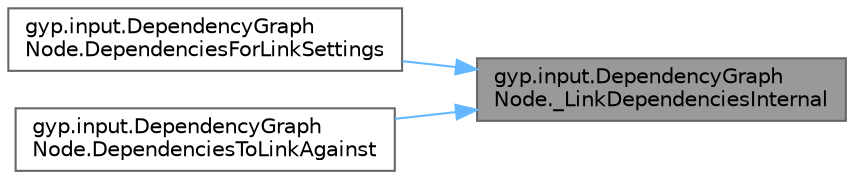 digraph "gyp.input.DependencyGraphNode._LinkDependenciesInternal"
{
 // LATEX_PDF_SIZE
  bgcolor="transparent";
  edge [fontname=Helvetica,fontsize=10,labelfontname=Helvetica,labelfontsize=10];
  node [fontname=Helvetica,fontsize=10,shape=box,height=0.2,width=0.4];
  rankdir="RL";
  Node1 [id="Node000001",label="gyp.input.DependencyGraph\lNode._LinkDependenciesInternal",height=0.2,width=0.4,color="gray40", fillcolor="grey60", style="filled", fontcolor="black",tooltip=" "];
  Node1 -> Node2 [id="edge3_Node000001_Node000002",dir="back",color="steelblue1",style="solid",tooltip=" "];
  Node2 [id="Node000002",label="gyp.input.DependencyGraph\lNode.DependenciesForLinkSettings",height=0.2,width=0.4,color="grey40", fillcolor="white", style="filled",URL="$classgyp_1_1input_1_1_dependency_graph_node.html#a035d995cf64e7e593213120cb514a6d0",tooltip=" "];
  Node1 -> Node3 [id="edge4_Node000001_Node000003",dir="back",color="steelblue1",style="solid",tooltip=" "];
  Node3 [id="Node000003",label="gyp.input.DependencyGraph\lNode.DependenciesToLinkAgainst",height=0.2,width=0.4,color="grey40", fillcolor="white", style="filled",URL="$classgyp_1_1input_1_1_dependency_graph_node.html#a1589dfcfe772f0b08771eff28cf2b57b",tooltip=" "];
}
